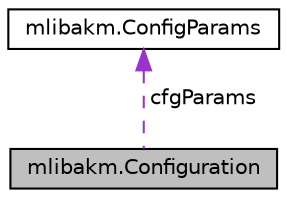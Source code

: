 digraph "mlibakm.Configuration"
{
 // LATEX_PDF_SIZE
  edge [fontname="Helvetica",fontsize="10",labelfontname="Helvetica",labelfontsize="10"];
  node [fontname="Helvetica",fontsize="10",shape=record];
  Node1 [label="mlibakm.Configuration",height=0.2,width=0.4,color="black", fillcolor="grey75", style="filled", fontcolor="black",tooltip=" "];
  Node2 -> Node1 [dir="back",color="darkorchid3",fontsize="10",style="dashed",label=" cfgParams" ];
  Node2 [label="mlibakm.ConfigParams",height=0.2,width=0.4,color="black", fillcolor="white", style="filled",URL="$structmlibakm_1_1_config_params.html",tooltip=" "];
}
